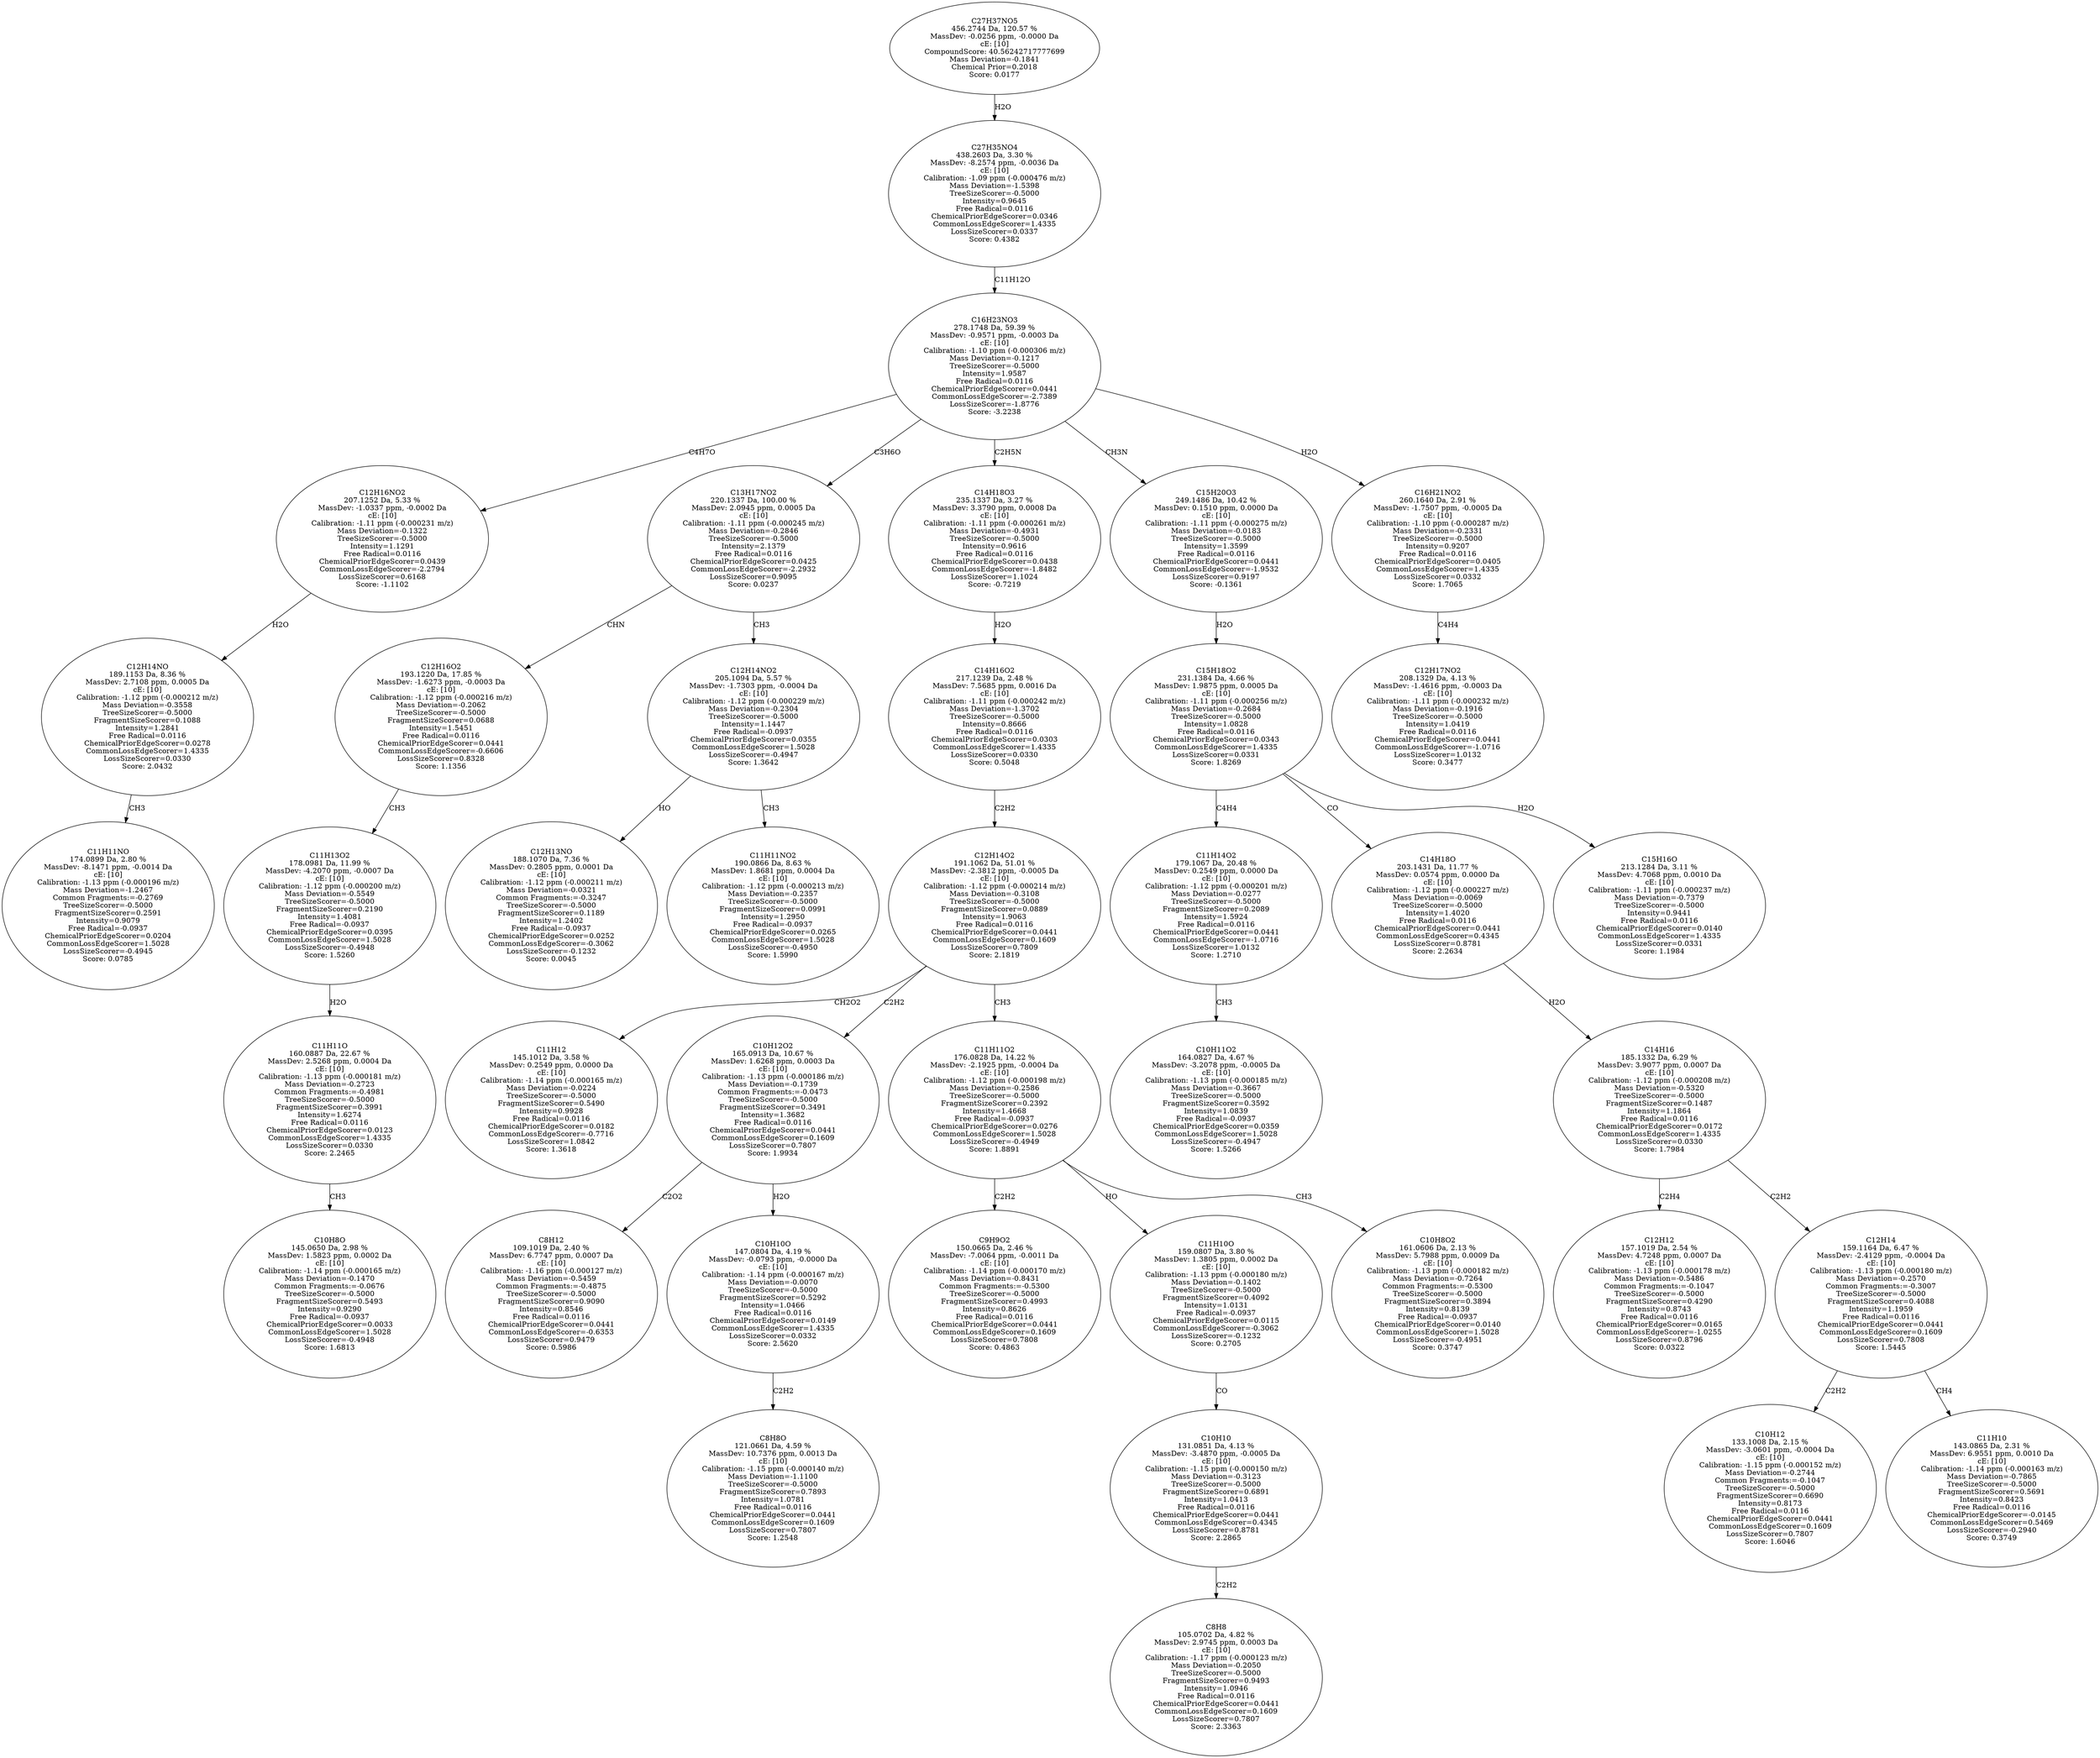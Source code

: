 strict digraph {
v1 [label="C11H11NO\n174.0899 Da, 2.80 %\nMassDev: -8.1471 ppm, -0.0014 Da\ncE: [10]\nCalibration: -1.13 ppm (-0.000196 m/z)\nMass Deviation=-1.2467\nCommon Fragments:=-0.2769\nTreeSizeScorer=-0.5000\nFragmentSizeScorer=0.2591\nIntensity=0.9079\nFree Radical=-0.0937\nChemicalPriorEdgeScorer=0.0204\nCommonLossEdgeScorer=1.5028\nLossSizeScorer=-0.4945\nScore: 0.0785"];
v2 [label="C12H14NO\n189.1153 Da, 8.36 %\nMassDev: 2.7108 ppm, 0.0005 Da\ncE: [10]\nCalibration: -1.12 ppm (-0.000212 m/z)\nMass Deviation=-0.3558\nTreeSizeScorer=-0.5000\nFragmentSizeScorer=0.1088\nIntensity=1.2841\nFree Radical=0.0116\nChemicalPriorEdgeScorer=0.0278\nCommonLossEdgeScorer=1.4335\nLossSizeScorer=0.0330\nScore: 2.0432"];
v3 [label="C12H16NO2\n207.1252 Da, 5.33 %\nMassDev: -1.0337 ppm, -0.0002 Da\ncE: [10]\nCalibration: -1.11 ppm (-0.000231 m/z)\nMass Deviation=-0.1322\nTreeSizeScorer=-0.5000\nIntensity=1.1291\nFree Radical=0.0116\nChemicalPriorEdgeScorer=0.0439\nCommonLossEdgeScorer=-2.2794\nLossSizeScorer=0.6168\nScore: -1.1102"];
v4 [label="C10H8O\n145.0650 Da, 2.98 %\nMassDev: 1.5823 ppm, 0.0002 Da\ncE: [10]\nCalibration: -1.14 ppm (-0.000165 m/z)\nMass Deviation=-0.1470\nCommon Fragments:=-0.0676\nTreeSizeScorer=-0.5000\nFragmentSizeScorer=0.5493\nIntensity=0.9290\nFree Radical=-0.0937\nChemicalPriorEdgeScorer=0.0033\nCommonLossEdgeScorer=1.5028\nLossSizeScorer=-0.4948\nScore: 1.6813"];
v5 [label="C11H11O\n160.0887 Da, 22.67 %\nMassDev: 2.5268 ppm, 0.0004 Da\ncE: [10]\nCalibration: -1.13 ppm (-0.000181 m/z)\nMass Deviation=-0.2723\nCommon Fragments:=-0.4981\nTreeSizeScorer=-0.5000\nFragmentSizeScorer=0.3991\nIntensity=1.6274\nFree Radical=0.0116\nChemicalPriorEdgeScorer=0.0123\nCommonLossEdgeScorer=1.4335\nLossSizeScorer=0.0330\nScore: 2.2465"];
v6 [label="C11H13O2\n178.0981 Da, 11.99 %\nMassDev: -4.2070 ppm, -0.0007 Da\ncE: [10]\nCalibration: -1.12 ppm (-0.000200 m/z)\nMass Deviation=-0.5549\nTreeSizeScorer=-0.5000\nFragmentSizeScorer=0.2190\nIntensity=1.4081\nFree Radical=-0.0937\nChemicalPriorEdgeScorer=0.0395\nCommonLossEdgeScorer=1.5028\nLossSizeScorer=-0.4948\nScore: 1.5260"];
v7 [label="C12H16O2\n193.1220 Da, 17.85 %\nMassDev: -1.6273 ppm, -0.0003 Da\ncE: [10]\nCalibration: -1.12 ppm (-0.000216 m/z)\nMass Deviation=-0.2062\nTreeSizeScorer=-0.5000\nFragmentSizeScorer=0.0688\nIntensity=1.5451\nFree Radical=0.0116\nChemicalPriorEdgeScorer=0.0441\nCommonLossEdgeScorer=-0.6606\nLossSizeScorer=0.8328\nScore: 1.1356"];
v8 [label="C12H13NO\n188.1070 Da, 7.36 %\nMassDev: 0.2805 ppm, 0.0001 Da\ncE: [10]\nCalibration: -1.12 ppm (-0.000211 m/z)\nMass Deviation=-0.0321\nCommon Fragments:=-0.3247\nTreeSizeScorer=-0.5000\nFragmentSizeScorer=0.1189\nIntensity=1.2402\nFree Radical=-0.0937\nChemicalPriorEdgeScorer=0.0252\nCommonLossEdgeScorer=-0.3062\nLossSizeScorer=-0.1232\nScore: 0.0045"];
v9 [label="C11H11NO2\n190.0866 Da, 8.63 %\nMassDev: 1.8681 ppm, 0.0004 Da\ncE: [10]\nCalibration: -1.12 ppm (-0.000213 m/z)\nMass Deviation=-0.2357\nTreeSizeScorer=-0.5000\nFragmentSizeScorer=0.0991\nIntensity=1.2950\nFree Radical=-0.0937\nChemicalPriorEdgeScorer=0.0265\nCommonLossEdgeScorer=1.5028\nLossSizeScorer=-0.4950\nScore: 1.5990"];
v10 [label="C12H14NO2\n205.1094 Da, 5.57 %\nMassDev: -1.7303 ppm, -0.0004 Da\ncE: [10]\nCalibration: -1.12 ppm (-0.000229 m/z)\nMass Deviation=-0.2304\nTreeSizeScorer=-0.5000\nIntensity=1.1447\nFree Radical=-0.0937\nChemicalPriorEdgeScorer=0.0355\nCommonLossEdgeScorer=1.5028\nLossSizeScorer=-0.4947\nScore: 1.3642"];
v11 [label="C13H17NO2\n220.1337 Da, 100.00 %\nMassDev: 2.0945 ppm, 0.0005 Da\ncE: [10]\nCalibration: -1.11 ppm (-0.000245 m/z)\nMass Deviation=-0.2846\nTreeSizeScorer=-0.5000\nIntensity=2.1379\nFree Radical=0.0116\nChemicalPriorEdgeScorer=0.0425\nCommonLossEdgeScorer=-2.2932\nLossSizeScorer=0.9095\nScore: 0.0237"];
v12 [label="C11H12\n145.1012 Da, 3.58 %\nMassDev: 0.2549 ppm, 0.0000 Da\ncE: [10]\nCalibration: -1.14 ppm (-0.000165 m/z)\nMass Deviation=-0.0224\nTreeSizeScorer=-0.5000\nFragmentSizeScorer=0.5490\nIntensity=0.9928\nFree Radical=0.0116\nChemicalPriorEdgeScorer=0.0182\nCommonLossEdgeScorer=-0.7716\nLossSizeScorer=1.0842\nScore: 1.3618"];
v13 [label="C8H12\n109.1019 Da, 2.40 %\nMassDev: 6.7747 ppm, 0.0007 Da\ncE: [10]\nCalibration: -1.16 ppm (-0.000127 m/z)\nMass Deviation=-0.5459\nCommon Fragments:=-0.4875\nTreeSizeScorer=-0.5000\nFragmentSizeScorer=0.9090\nIntensity=0.8546\nFree Radical=0.0116\nChemicalPriorEdgeScorer=0.0441\nCommonLossEdgeScorer=-0.6353\nLossSizeScorer=0.9479\nScore: 0.5986"];
v14 [label="C8H8O\n121.0661 Da, 4.59 %\nMassDev: 10.7376 ppm, 0.0013 Da\ncE: [10]\nCalibration: -1.15 ppm (-0.000140 m/z)\nMass Deviation=-1.1100\nTreeSizeScorer=-0.5000\nFragmentSizeScorer=0.7893\nIntensity=1.0781\nFree Radical=0.0116\nChemicalPriorEdgeScorer=0.0441\nCommonLossEdgeScorer=0.1609\nLossSizeScorer=0.7807\nScore: 1.2548"];
v15 [label="C10H10O\n147.0804 Da, 4.19 %\nMassDev: -0.0793 ppm, -0.0000 Da\ncE: [10]\nCalibration: -1.14 ppm (-0.000167 m/z)\nMass Deviation=-0.0070\nTreeSizeScorer=-0.5000\nFragmentSizeScorer=0.5292\nIntensity=1.0466\nFree Radical=0.0116\nChemicalPriorEdgeScorer=0.0149\nCommonLossEdgeScorer=1.4335\nLossSizeScorer=0.0332\nScore: 2.5620"];
v16 [label="C10H12O2\n165.0913 Da, 10.67 %\nMassDev: 1.6268 ppm, 0.0003 Da\ncE: [10]\nCalibration: -1.13 ppm (-0.000186 m/z)\nMass Deviation=-0.1739\nCommon Fragments:=-0.0473\nTreeSizeScorer=-0.5000\nFragmentSizeScorer=0.3491\nIntensity=1.3682\nFree Radical=0.0116\nChemicalPriorEdgeScorer=0.0441\nCommonLossEdgeScorer=0.1609\nLossSizeScorer=0.7807\nScore: 1.9934"];
v17 [label="C9H9O2\n150.0665 Da, 2.46 %\nMassDev: -7.0064 ppm, -0.0011 Da\ncE: [10]\nCalibration: -1.14 ppm (-0.000170 m/z)\nMass Deviation=-0.8431\nCommon Fragments:=-0.5300\nTreeSizeScorer=-0.5000\nFragmentSizeScorer=0.4993\nIntensity=0.8626\nFree Radical=0.0116\nChemicalPriorEdgeScorer=0.0441\nCommonLossEdgeScorer=0.1609\nLossSizeScorer=0.7808\nScore: 0.4863"];
v18 [label="C8H8\n105.0702 Da, 4.82 %\nMassDev: 2.9745 ppm, 0.0003 Da\ncE: [10]\nCalibration: -1.17 ppm (-0.000123 m/z)\nMass Deviation=-0.2050\nTreeSizeScorer=-0.5000\nFragmentSizeScorer=0.9493\nIntensity=1.0946\nFree Radical=0.0116\nChemicalPriorEdgeScorer=0.0441\nCommonLossEdgeScorer=0.1609\nLossSizeScorer=0.7807\nScore: 2.3363"];
v19 [label="C10H10\n131.0851 Da, 4.13 %\nMassDev: -3.4870 ppm, -0.0005 Da\ncE: [10]\nCalibration: -1.15 ppm (-0.000150 m/z)\nMass Deviation=-0.3123\nTreeSizeScorer=-0.5000\nFragmentSizeScorer=0.6891\nIntensity=1.0413\nFree Radical=0.0116\nChemicalPriorEdgeScorer=0.0441\nCommonLossEdgeScorer=0.4345\nLossSizeScorer=0.8781\nScore: 2.2865"];
v20 [label="C11H10O\n159.0807 Da, 3.80 %\nMassDev: 1.3805 ppm, 0.0002 Da\ncE: [10]\nCalibration: -1.13 ppm (-0.000180 m/z)\nMass Deviation=-0.1402\nTreeSizeScorer=-0.5000\nFragmentSizeScorer=0.4092\nIntensity=1.0131\nFree Radical=-0.0937\nChemicalPriorEdgeScorer=0.0115\nCommonLossEdgeScorer=-0.3062\nLossSizeScorer=-0.1232\nScore: 0.2705"];
v21 [label="C10H8O2\n161.0606 Da, 2.13 %\nMassDev: 5.7988 ppm, 0.0009 Da\ncE: [10]\nCalibration: -1.13 ppm (-0.000182 m/z)\nMass Deviation=-0.7264\nCommon Fragments:=-0.5300\nTreeSizeScorer=-0.5000\nFragmentSizeScorer=0.3894\nIntensity=0.8139\nFree Radical=-0.0937\nChemicalPriorEdgeScorer=0.0140\nCommonLossEdgeScorer=1.5028\nLossSizeScorer=-0.4951\nScore: 0.3747"];
v22 [label="C11H11O2\n176.0828 Da, 14.22 %\nMassDev: -2.1925 ppm, -0.0004 Da\ncE: [10]\nCalibration: -1.12 ppm (-0.000198 m/z)\nMass Deviation=-0.2586\nTreeSizeScorer=-0.5000\nFragmentSizeScorer=0.2392\nIntensity=1.4668\nFree Radical=-0.0937\nChemicalPriorEdgeScorer=0.0276\nCommonLossEdgeScorer=1.5028\nLossSizeScorer=-0.4949\nScore: 1.8891"];
v23 [label="C12H14O2\n191.1062 Da, 51.01 %\nMassDev: -2.3812 ppm, -0.0005 Da\ncE: [10]\nCalibration: -1.12 ppm (-0.000214 m/z)\nMass Deviation=-0.3108\nTreeSizeScorer=-0.5000\nFragmentSizeScorer=0.0889\nIntensity=1.9063\nFree Radical=0.0116\nChemicalPriorEdgeScorer=0.0441\nCommonLossEdgeScorer=0.1609\nLossSizeScorer=0.7809\nScore: 2.1819"];
v24 [label="C14H16O2\n217.1239 Da, 2.48 %\nMassDev: 7.5685 ppm, 0.0016 Da\ncE: [10]\nCalibration: -1.11 ppm (-0.000242 m/z)\nMass Deviation=-1.3702\nTreeSizeScorer=-0.5000\nIntensity=0.8666\nFree Radical=0.0116\nChemicalPriorEdgeScorer=0.0303\nCommonLossEdgeScorer=1.4335\nLossSizeScorer=0.0330\nScore: 0.5048"];
v25 [label="C14H18O3\n235.1337 Da, 3.27 %\nMassDev: 3.3790 ppm, 0.0008 Da\ncE: [10]\nCalibration: -1.11 ppm (-0.000261 m/z)\nMass Deviation=-0.4931\nTreeSizeScorer=-0.5000\nIntensity=0.9616\nFree Radical=0.0116\nChemicalPriorEdgeScorer=0.0438\nCommonLossEdgeScorer=-1.8482\nLossSizeScorer=1.1024\nScore: -0.7219"];
v26 [label="C10H11O2\n164.0827 Da, 4.67 %\nMassDev: -3.2078 ppm, -0.0005 Da\ncE: [10]\nCalibration: -1.13 ppm (-0.000185 m/z)\nMass Deviation=-0.3667\nTreeSizeScorer=-0.5000\nFragmentSizeScorer=0.3592\nIntensity=1.0839\nFree Radical=-0.0937\nChemicalPriorEdgeScorer=0.0359\nCommonLossEdgeScorer=1.5028\nLossSizeScorer=-0.4947\nScore: 1.5266"];
v27 [label="C11H14O2\n179.1067 Da, 20.48 %\nMassDev: 0.2549 ppm, 0.0000 Da\ncE: [10]\nCalibration: -1.12 ppm (-0.000201 m/z)\nMass Deviation=-0.0277\nTreeSizeScorer=-0.5000\nFragmentSizeScorer=0.2089\nIntensity=1.5924\nFree Radical=0.0116\nChemicalPriorEdgeScorer=0.0441\nCommonLossEdgeScorer=-1.0716\nLossSizeScorer=1.0132\nScore: 1.2710"];
v28 [label="C12H12\n157.1019 Da, 2.54 %\nMassDev: 4.7248 ppm, 0.0007 Da\ncE: [10]\nCalibration: -1.13 ppm (-0.000178 m/z)\nMass Deviation=-0.5486\nCommon Fragments:=-0.1047\nTreeSizeScorer=-0.5000\nFragmentSizeScorer=0.4290\nIntensity=0.8743\nFree Radical=0.0116\nChemicalPriorEdgeScorer=0.0165\nCommonLossEdgeScorer=-1.0255\nLossSizeScorer=0.8796\nScore: 0.0322"];
v29 [label="C10H12\n133.1008 Da, 2.15 %\nMassDev: -3.0601 ppm, -0.0004 Da\ncE: [10]\nCalibration: -1.15 ppm (-0.000152 m/z)\nMass Deviation=-0.2744\nCommon Fragments:=-0.1047\nTreeSizeScorer=-0.5000\nFragmentSizeScorer=0.6690\nIntensity=0.8173\nFree Radical=0.0116\nChemicalPriorEdgeScorer=0.0441\nCommonLossEdgeScorer=0.1609\nLossSizeScorer=0.7807\nScore: 1.6046"];
v30 [label="C11H10\n143.0865 Da, 2.31 %\nMassDev: 6.9551 ppm, 0.0010 Da\ncE: [10]\nCalibration: -1.14 ppm (-0.000163 m/z)\nMass Deviation=-0.7865\nTreeSizeScorer=-0.5000\nFragmentSizeScorer=0.5691\nIntensity=0.8423\nFree Radical=0.0116\nChemicalPriorEdgeScorer=-0.0145\nCommonLossEdgeScorer=0.5469\nLossSizeScorer=-0.2940\nScore: 0.3749"];
v31 [label="C12H14\n159.1164 Da, 6.47 %\nMassDev: -2.4129 ppm, -0.0004 Da\ncE: [10]\nCalibration: -1.13 ppm (-0.000180 m/z)\nMass Deviation=-0.2570\nCommon Fragments:=-0.3007\nTreeSizeScorer=-0.5000\nFragmentSizeScorer=0.4088\nIntensity=1.1959\nFree Radical=0.0116\nChemicalPriorEdgeScorer=0.0441\nCommonLossEdgeScorer=0.1609\nLossSizeScorer=0.7808\nScore: 1.5445"];
v32 [label="C14H16\n185.1332 Da, 6.29 %\nMassDev: 3.9077 ppm, 0.0007 Da\ncE: [10]\nCalibration: -1.12 ppm (-0.000208 m/z)\nMass Deviation=-0.5320\nTreeSizeScorer=-0.5000\nFragmentSizeScorer=0.1487\nIntensity=1.1864\nFree Radical=0.0116\nChemicalPriorEdgeScorer=0.0172\nCommonLossEdgeScorer=1.4335\nLossSizeScorer=0.0330\nScore: 1.7984"];
v33 [label="C14H18O\n203.1431 Da, 11.77 %\nMassDev: 0.0574 ppm, 0.0000 Da\ncE: [10]\nCalibration: -1.12 ppm (-0.000227 m/z)\nMass Deviation=-0.0069\nTreeSizeScorer=-0.5000\nIntensity=1.4020\nFree Radical=0.0116\nChemicalPriorEdgeScorer=0.0441\nCommonLossEdgeScorer=0.4345\nLossSizeScorer=0.8781\nScore: 2.2634"];
v34 [label="C15H16O\n213.1284 Da, 3.11 %\nMassDev: 4.7068 ppm, 0.0010 Da\ncE: [10]\nCalibration: -1.11 ppm (-0.000237 m/z)\nMass Deviation=-0.7379\nTreeSizeScorer=-0.5000\nIntensity=0.9441\nFree Radical=0.0116\nChemicalPriorEdgeScorer=0.0140\nCommonLossEdgeScorer=1.4335\nLossSizeScorer=0.0331\nScore: 1.1984"];
v35 [label="C15H18O2\n231.1384 Da, 4.66 %\nMassDev: 1.9875 ppm, 0.0005 Da\ncE: [10]\nCalibration: -1.11 ppm (-0.000256 m/z)\nMass Deviation=-0.2684\nTreeSizeScorer=-0.5000\nIntensity=1.0828\nFree Radical=0.0116\nChemicalPriorEdgeScorer=0.0343\nCommonLossEdgeScorer=1.4335\nLossSizeScorer=0.0331\nScore: 1.8269"];
v36 [label="C15H20O3\n249.1486 Da, 10.42 %\nMassDev: 0.1510 ppm, 0.0000 Da\ncE: [10]\nCalibration: -1.11 ppm (-0.000275 m/z)\nMass Deviation=-0.0183\nTreeSizeScorer=-0.5000\nIntensity=1.3599\nFree Radical=0.0116\nChemicalPriorEdgeScorer=0.0441\nCommonLossEdgeScorer=-1.9532\nLossSizeScorer=0.9197\nScore: -0.1361"];
v37 [label="C12H17NO2\n208.1329 Da, 4.13 %\nMassDev: -1.4616 ppm, -0.0003 Da\ncE: [10]\nCalibration: -1.11 ppm (-0.000232 m/z)\nMass Deviation=-0.1916\nTreeSizeScorer=-0.5000\nIntensity=1.0419\nFree Radical=0.0116\nChemicalPriorEdgeScorer=0.0441\nCommonLossEdgeScorer=-1.0716\nLossSizeScorer=1.0132\nScore: 0.3477"];
v38 [label="C16H21NO2\n260.1640 Da, 2.91 %\nMassDev: -1.7507 ppm, -0.0005 Da\ncE: [10]\nCalibration: -1.10 ppm (-0.000287 m/z)\nMass Deviation=-0.2331\nTreeSizeScorer=-0.5000\nIntensity=0.9207\nFree Radical=0.0116\nChemicalPriorEdgeScorer=0.0405\nCommonLossEdgeScorer=1.4335\nLossSizeScorer=0.0332\nScore: 1.7065"];
v39 [label="C16H23NO3\n278.1748 Da, 59.39 %\nMassDev: -0.9571 ppm, -0.0003 Da\ncE: [10]\nCalibration: -1.10 ppm (-0.000306 m/z)\nMass Deviation=-0.1217\nTreeSizeScorer=-0.5000\nIntensity=1.9587\nFree Radical=0.0116\nChemicalPriorEdgeScorer=0.0441\nCommonLossEdgeScorer=-2.7389\nLossSizeScorer=-1.8776\nScore: -3.2238"];
v40 [label="C27H35NO4\n438.2603 Da, 3.30 %\nMassDev: -8.2574 ppm, -0.0036 Da\ncE: [10]\nCalibration: -1.09 ppm (-0.000476 m/z)\nMass Deviation=-1.5398\nTreeSizeScorer=-0.5000\nIntensity=0.9645\nFree Radical=0.0116\nChemicalPriorEdgeScorer=0.0346\nCommonLossEdgeScorer=1.4335\nLossSizeScorer=0.0337\nScore: 0.4382"];
v41 [label="C27H37NO5\n456.2744 Da, 120.57 %\nMassDev: -0.0256 ppm, -0.0000 Da\ncE: [10]\nCompoundScore: 40.56242717777699\nMass Deviation=-0.1841\nChemical Prior=0.2018\nScore: 0.0177"];
v2 -> v1 [label="CH3"];
v3 -> v2 [label="H2O"];
v39 -> v3 [label="C4H7O"];
v5 -> v4 [label="CH3"];
v6 -> v5 [label="H2O"];
v7 -> v6 [label="CH3"];
v11 -> v7 [label="CHN"];
v10 -> v8 [label="HO"];
v10 -> v9 [label="CH3"];
v11 -> v10 [label="CH3"];
v39 -> v11 [label="C3H6O"];
v23 -> v12 [label="CH2O2"];
v16 -> v13 [label="C2O2"];
v15 -> v14 [label="C2H2"];
v16 -> v15 [label="H2O"];
v23 -> v16 [label="C2H2"];
v22 -> v17 [label="C2H2"];
v19 -> v18 [label="C2H2"];
v20 -> v19 [label="CO"];
v22 -> v20 [label="HO"];
v22 -> v21 [label="CH3"];
v23 -> v22 [label="CH3"];
v24 -> v23 [label="C2H2"];
v25 -> v24 [label="H2O"];
v39 -> v25 [label="C2H5N"];
v27 -> v26 [label="CH3"];
v35 -> v27 [label="C4H4"];
v32 -> v28 [label="C2H4"];
v31 -> v29 [label="C2H2"];
v31 -> v30 [label="CH4"];
v32 -> v31 [label="C2H2"];
v33 -> v32 [label="H2O"];
v35 -> v33 [label="CO"];
v35 -> v34 [label="H2O"];
v36 -> v35 [label="H2O"];
v39 -> v36 [label="CH3N"];
v38 -> v37 [label="C4H4"];
v39 -> v38 [label="H2O"];
v40 -> v39 [label="C11H12O"];
v41 -> v40 [label="H2O"];
}